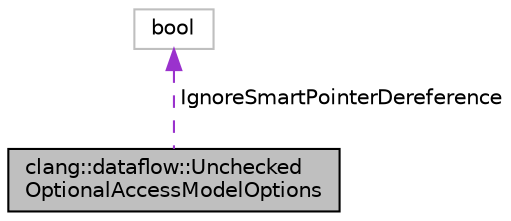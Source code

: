 digraph "clang::dataflow::UncheckedOptionalAccessModelOptions"
{
 // LATEX_PDF_SIZE
  bgcolor="transparent";
  edge [fontname="Helvetica",fontsize="10",labelfontname="Helvetica",labelfontsize="10"];
  node [fontname="Helvetica",fontsize="10",shape=record];
  Node1 [label="clang::dataflow::Unchecked\lOptionalAccessModelOptions",height=0.2,width=0.4,color="black", fillcolor="grey75", style="filled", fontcolor="black",tooltip=" "];
  Node2 -> Node1 [dir="back",color="darkorchid3",fontsize="10",style="dashed",label=" IgnoreSmartPointerDereference" ,fontname="Helvetica"];
  Node2 [label="bool",height=0.2,width=0.4,color="grey75",tooltip=" "];
}
